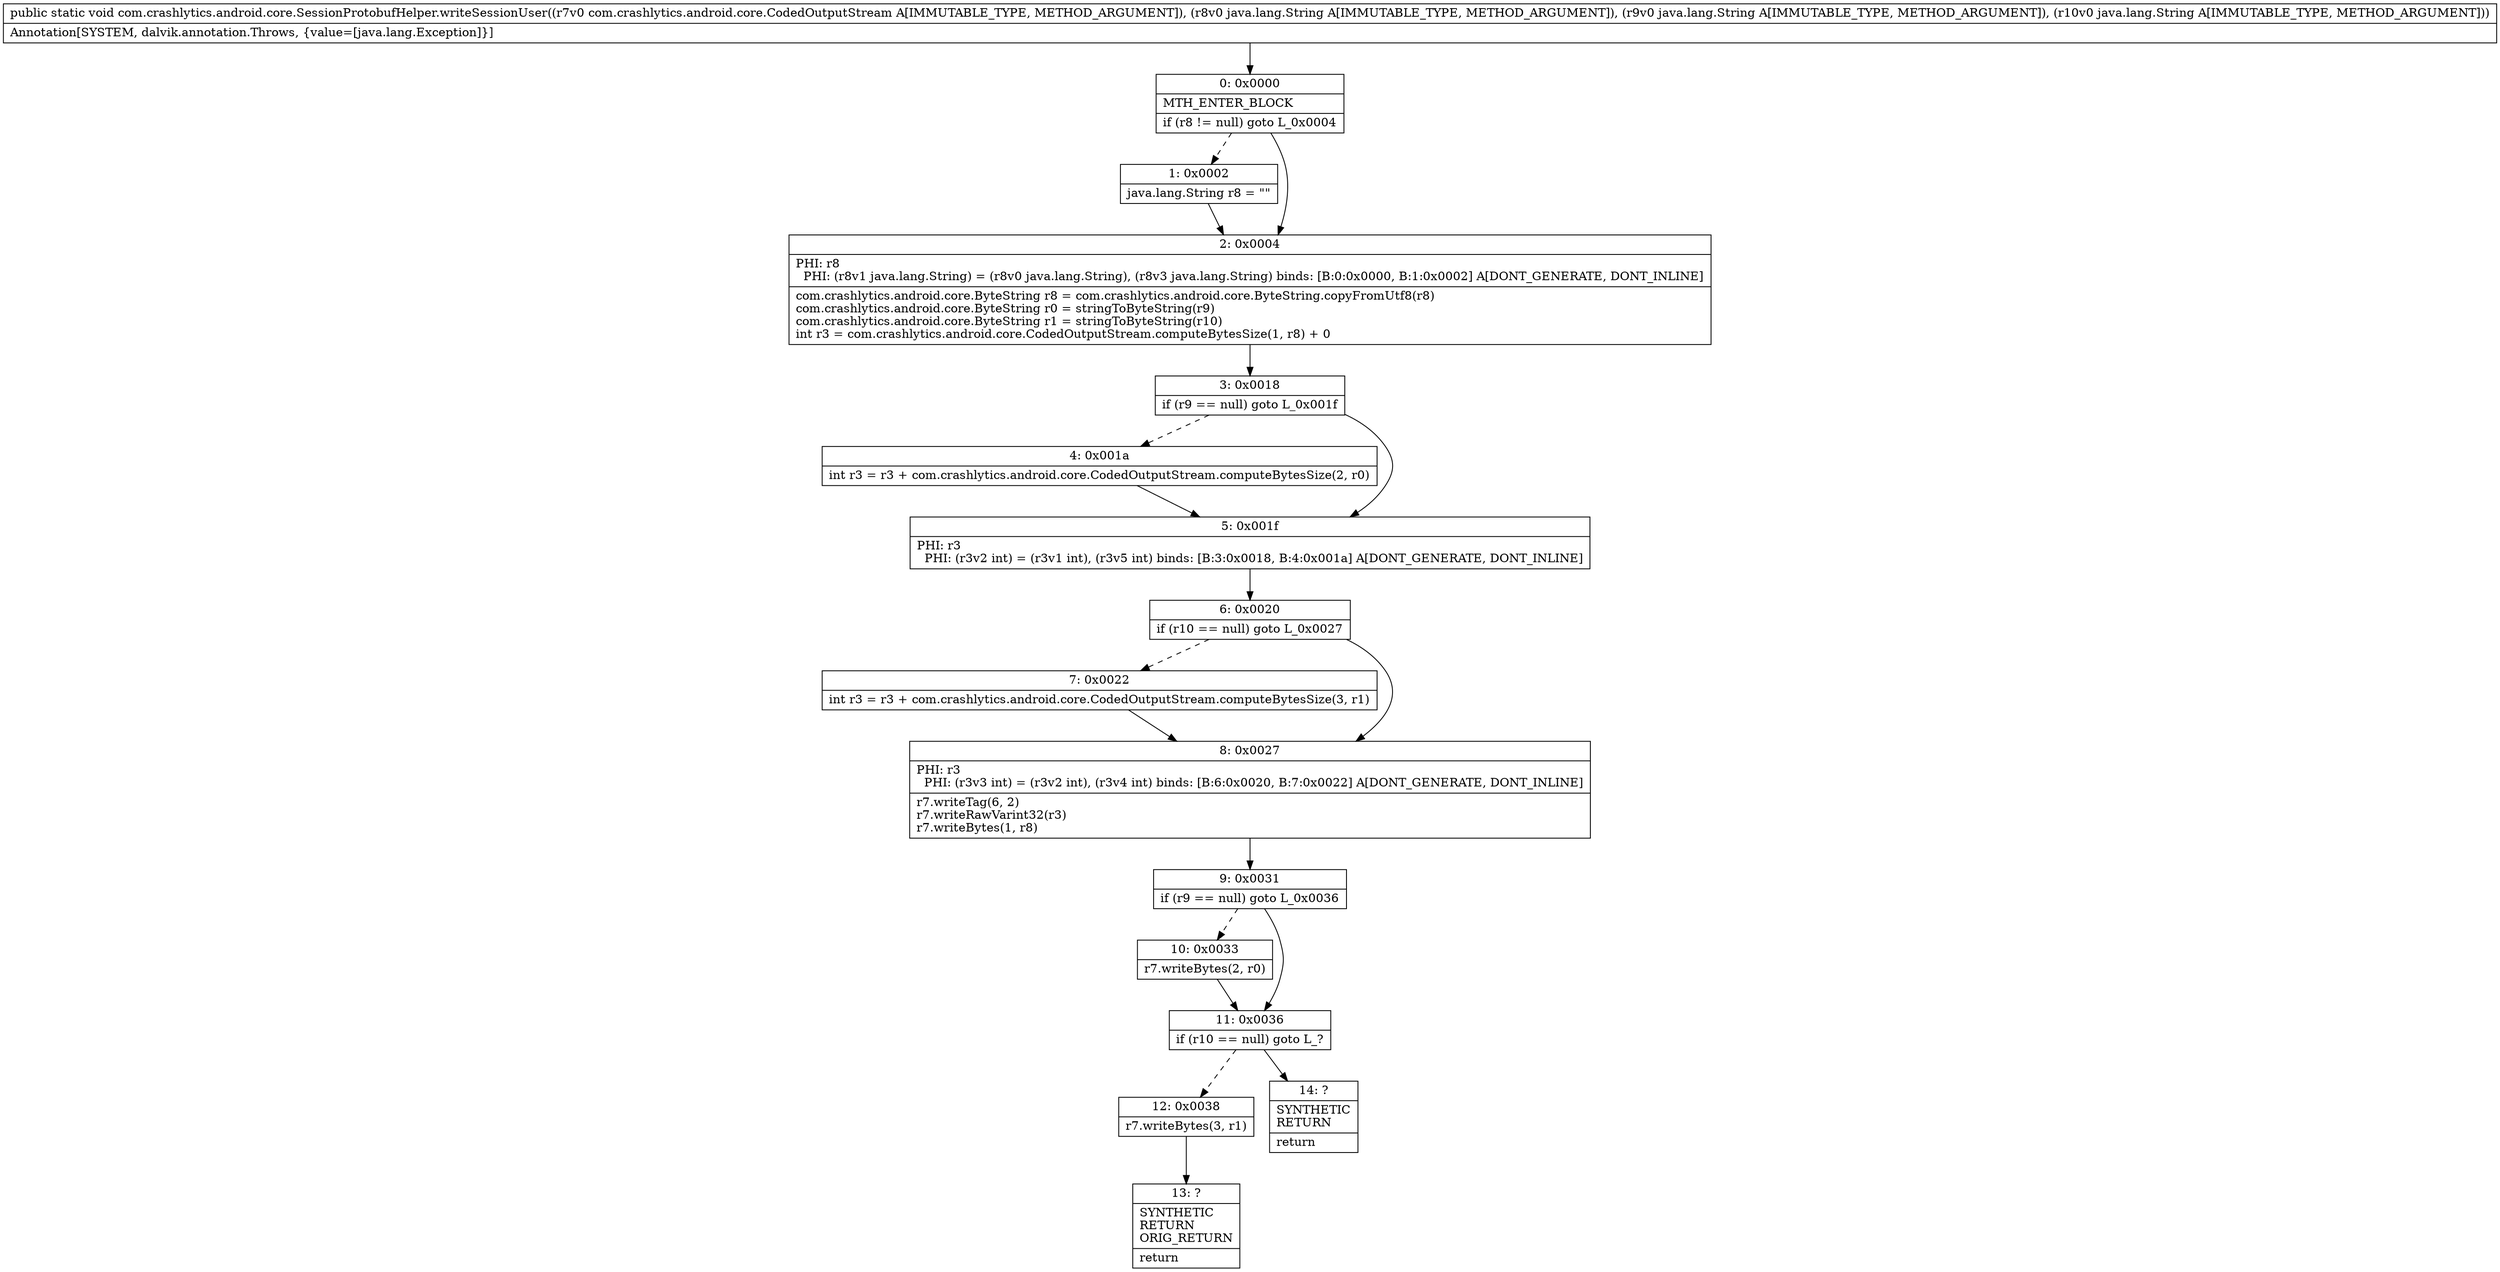 digraph "CFG forcom.crashlytics.android.core.SessionProtobufHelper.writeSessionUser(Lcom\/crashlytics\/android\/core\/CodedOutputStream;Ljava\/lang\/String;Ljava\/lang\/String;Ljava\/lang\/String;)V" {
Node_0 [shape=record,label="{0\:\ 0x0000|MTH_ENTER_BLOCK\l|if (r8 != null) goto L_0x0004\l}"];
Node_1 [shape=record,label="{1\:\ 0x0002|java.lang.String r8 = \"\"\l}"];
Node_2 [shape=record,label="{2\:\ 0x0004|PHI: r8 \l  PHI: (r8v1 java.lang.String) = (r8v0 java.lang.String), (r8v3 java.lang.String) binds: [B:0:0x0000, B:1:0x0002] A[DONT_GENERATE, DONT_INLINE]\l|com.crashlytics.android.core.ByteString r8 = com.crashlytics.android.core.ByteString.copyFromUtf8(r8)\lcom.crashlytics.android.core.ByteString r0 = stringToByteString(r9)\lcom.crashlytics.android.core.ByteString r1 = stringToByteString(r10)\lint r3 = com.crashlytics.android.core.CodedOutputStream.computeBytesSize(1, r8) + 0\l}"];
Node_3 [shape=record,label="{3\:\ 0x0018|if (r9 == null) goto L_0x001f\l}"];
Node_4 [shape=record,label="{4\:\ 0x001a|int r3 = r3 + com.crashlytics.android.core.CodedOutputStream.computeBytesSize(2, r0)\l}"];
Node_5 [shape=record,label="{5\:\ 0x001f|PHI: r3 \l  PHI: (r3v2 int) = (r3v1 int), (r3v5 int) binds: [B:3:0x0018, B:4:0x001a] A[DONT_GENERATE, DONT_INLINE]\l}"];
Node_6 [shape=record,label="{6\:\ 0x0020|if (r10 == null) goto L_0x0027\l}"];
Node_7 [shape=record,label="{7\:\ 0x0022|int r3 = r3 + com.crashlytics.android.core.CodedOutputStream.computeBytesSize(3, r1)\l}"];
Node_8 [shape=record,label="{8\:\ 0x0027|PHI: r3 \l  PHI: (r3v3 int) = (r3v2 int), (r3v4 int) binds: [B:6:0x0020, B:7:0x0022] A[DONT_GENERATE, DONT_INLINE]\l|r7.writeTag(6, 2)\lr7.writeRawVarint32(r3)\lr7.writeBytes(1, r8)\l}"];
Node_9 [shape=record,label="{9\:\ 0x0031|if (r9 == null) goto L_0x0036\l}"];
Node_10 [shape=record,label="{10\:\ 0x0033|r7.writeBytes(2, r0)\l}"];
Node_11 [shape=record,label="{11\:\ 0x0036|if (r10 == null) goto L_?\l}"];
Node_12 [shape=record,label="{12\:\ 0x0038|r7.writeBytes(3, r1)\l}"];
Node_13 [shape=record,label="{13\:\ ?|SYNTHETIC\lRETURN\lORIG_RETURN\l|return\l}"];
Node_14 [shape=record,label="{14\:\ ?|SYNTHETIC\lRETURN\l|return\l}"];
MethodNode[shape=record,label="{public static void com.crashlytics.android.core.SessionProtobufHelper.writeSessionUser((r7v0 com.crashlytics.android.core.CodedOutputStream A[IMMUTABLE_TYPE, METHOD_ARGUMENT]), (r8v0 java.lang.String A[IMMUTABLE_TYPE, METHOD_ARGUMENT]), (r9v0 java.lang.String A[IMMUTABLE_TYPE, METHOD_ARGUMENT]), (r10v0 java.lang.String A[IMMUTABLE_TYPE, METHOD_ARGUMENT]))  | Annotation[SYSTEM, dalvik.annotation.Throws, \{value=[java.lang.Exception]\}]\l}"];
MethodNode -> Node_0;
Node_0 -> Node_1[style=dashed];
Node_0 -> Node_2;
Node_1 -> Node_2;
Node_2 -> Node_3;
Node_3 -> Node_4[style=dashed];
Node_3 -> Node_5;
Node_4 -> Node_5;
Node_5 -> Node_6;
Node_6 -> Node_7[style=dashed];
Node_6 -> Node_8;
Node_7 -> Node_8;
Node_8 -> Node_9;
Node_9 -> Node_10[style=dashed];
Node_9 -> Node_11;
Node_10 -> Node_11;
Node_11 -> Node_12[style=dashed];
Node_11 -> Node_14;
Node_12 -> Node_13;
}

